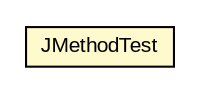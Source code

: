 #!/usr/local/bin/dot
#
# Class diagram 
# Generated by UMLGraph version 5.1 (http://www.umlgraph.org/)
#

digraph G {
	edge [fontname="arial",fontsize=10,labelfontname="arial",labelfontsize=10];
	node [fontname="arial",fontsize=10,shape=plaintext];
	nodesep=0.25;
	ranksep=0.5;
	// com.helger.jcodemodel.JMethodTest
	c266 [label=<<table title="com.helger.jcodemodel.JMethodTest" border="0" cellborder="1" cellspacing="0" cellpadding="2" port="p" bgcolor="lemonChiffon" href="./JMethodTest.html">
		<tr><td><table border="0" cellspacing="0" cellpadding="1">
<tr><td align="center" balign="center"> JMethodTest </td></tr>
		</table></td></tr>
		</table>>, fontname="arial", fontcolor="black", fontsize=10.0];
}


